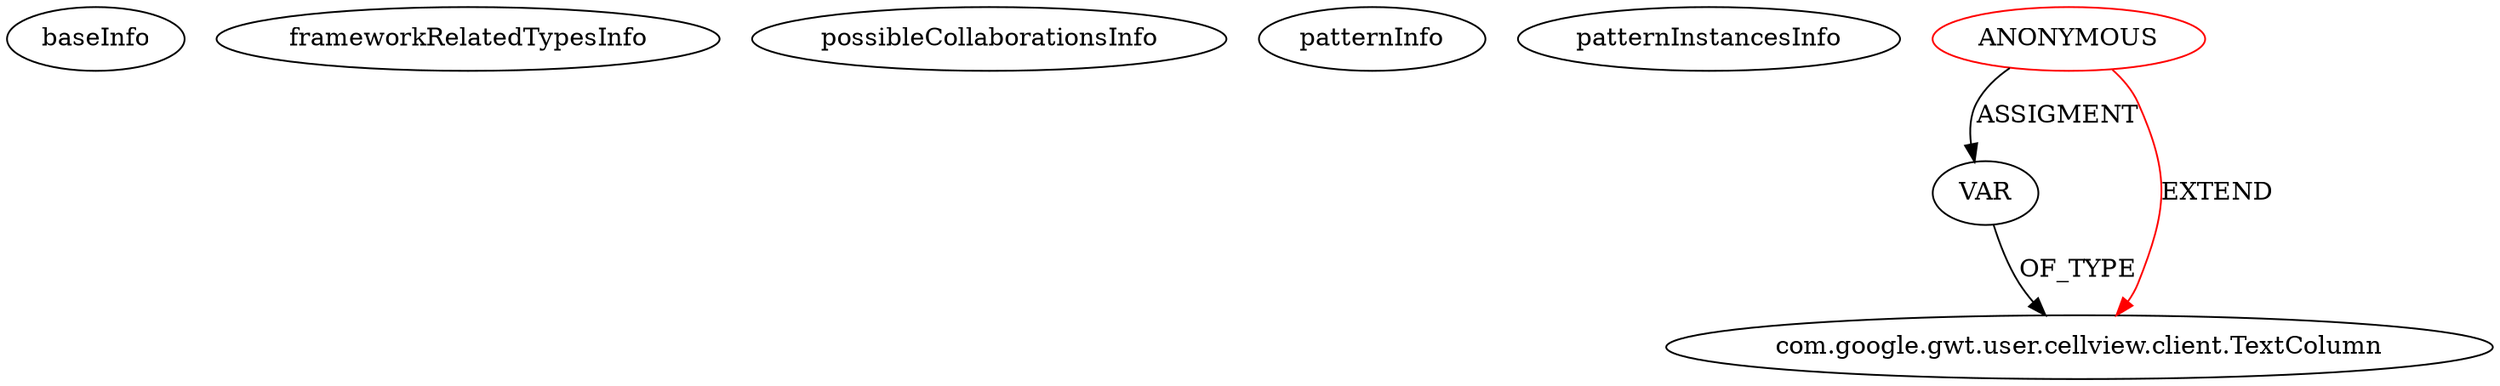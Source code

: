digraph {
baseInfo[graphId=114,category="pattern",isAnonymous=true,possibleRelation=false]
frameworkRelatedTypesInfo[0="com.google.gwt.user.cellview.client.TextColumn"]
possibleCollaborationsInfo[]
patternInfo[frequency=2.0,patternRootClient=0]
patternInstancesInfo[0="avida-cookmaster~/avida-cookmaster/cookmaster-master/src/cookmaster/client/TableWithCells.java~void initTable()~773",1="MainMain-ChatCafeine~/MainMain-ChatCafeine/ChatCafeine-master/ChatCafeine/src/sources/client/vue/administration/AdminPanel.java~com.google.gwt.user.client.ui.Widget creerListeUserPanel()~226"]
2[label="VAR",vertexType="OUTSIDE_VARIABLE_EXPRESION",isFrameworkType=false]
1[label="com.google.gwt.user.cellview.client.TextColumn",vertexType="FRAMEWORK_CLASS_TYPE",isFrameworkType=false]
0[label="ANONYMOUS",vertexType="ROOT_ANONYMOUS_DECLARATION",isFrameworkType=false,color=red]
2->1[label="OF_TYPE"]
0->2[label="ASSIGMENT"]
0->1[label="EXTEND",color=red]
}
